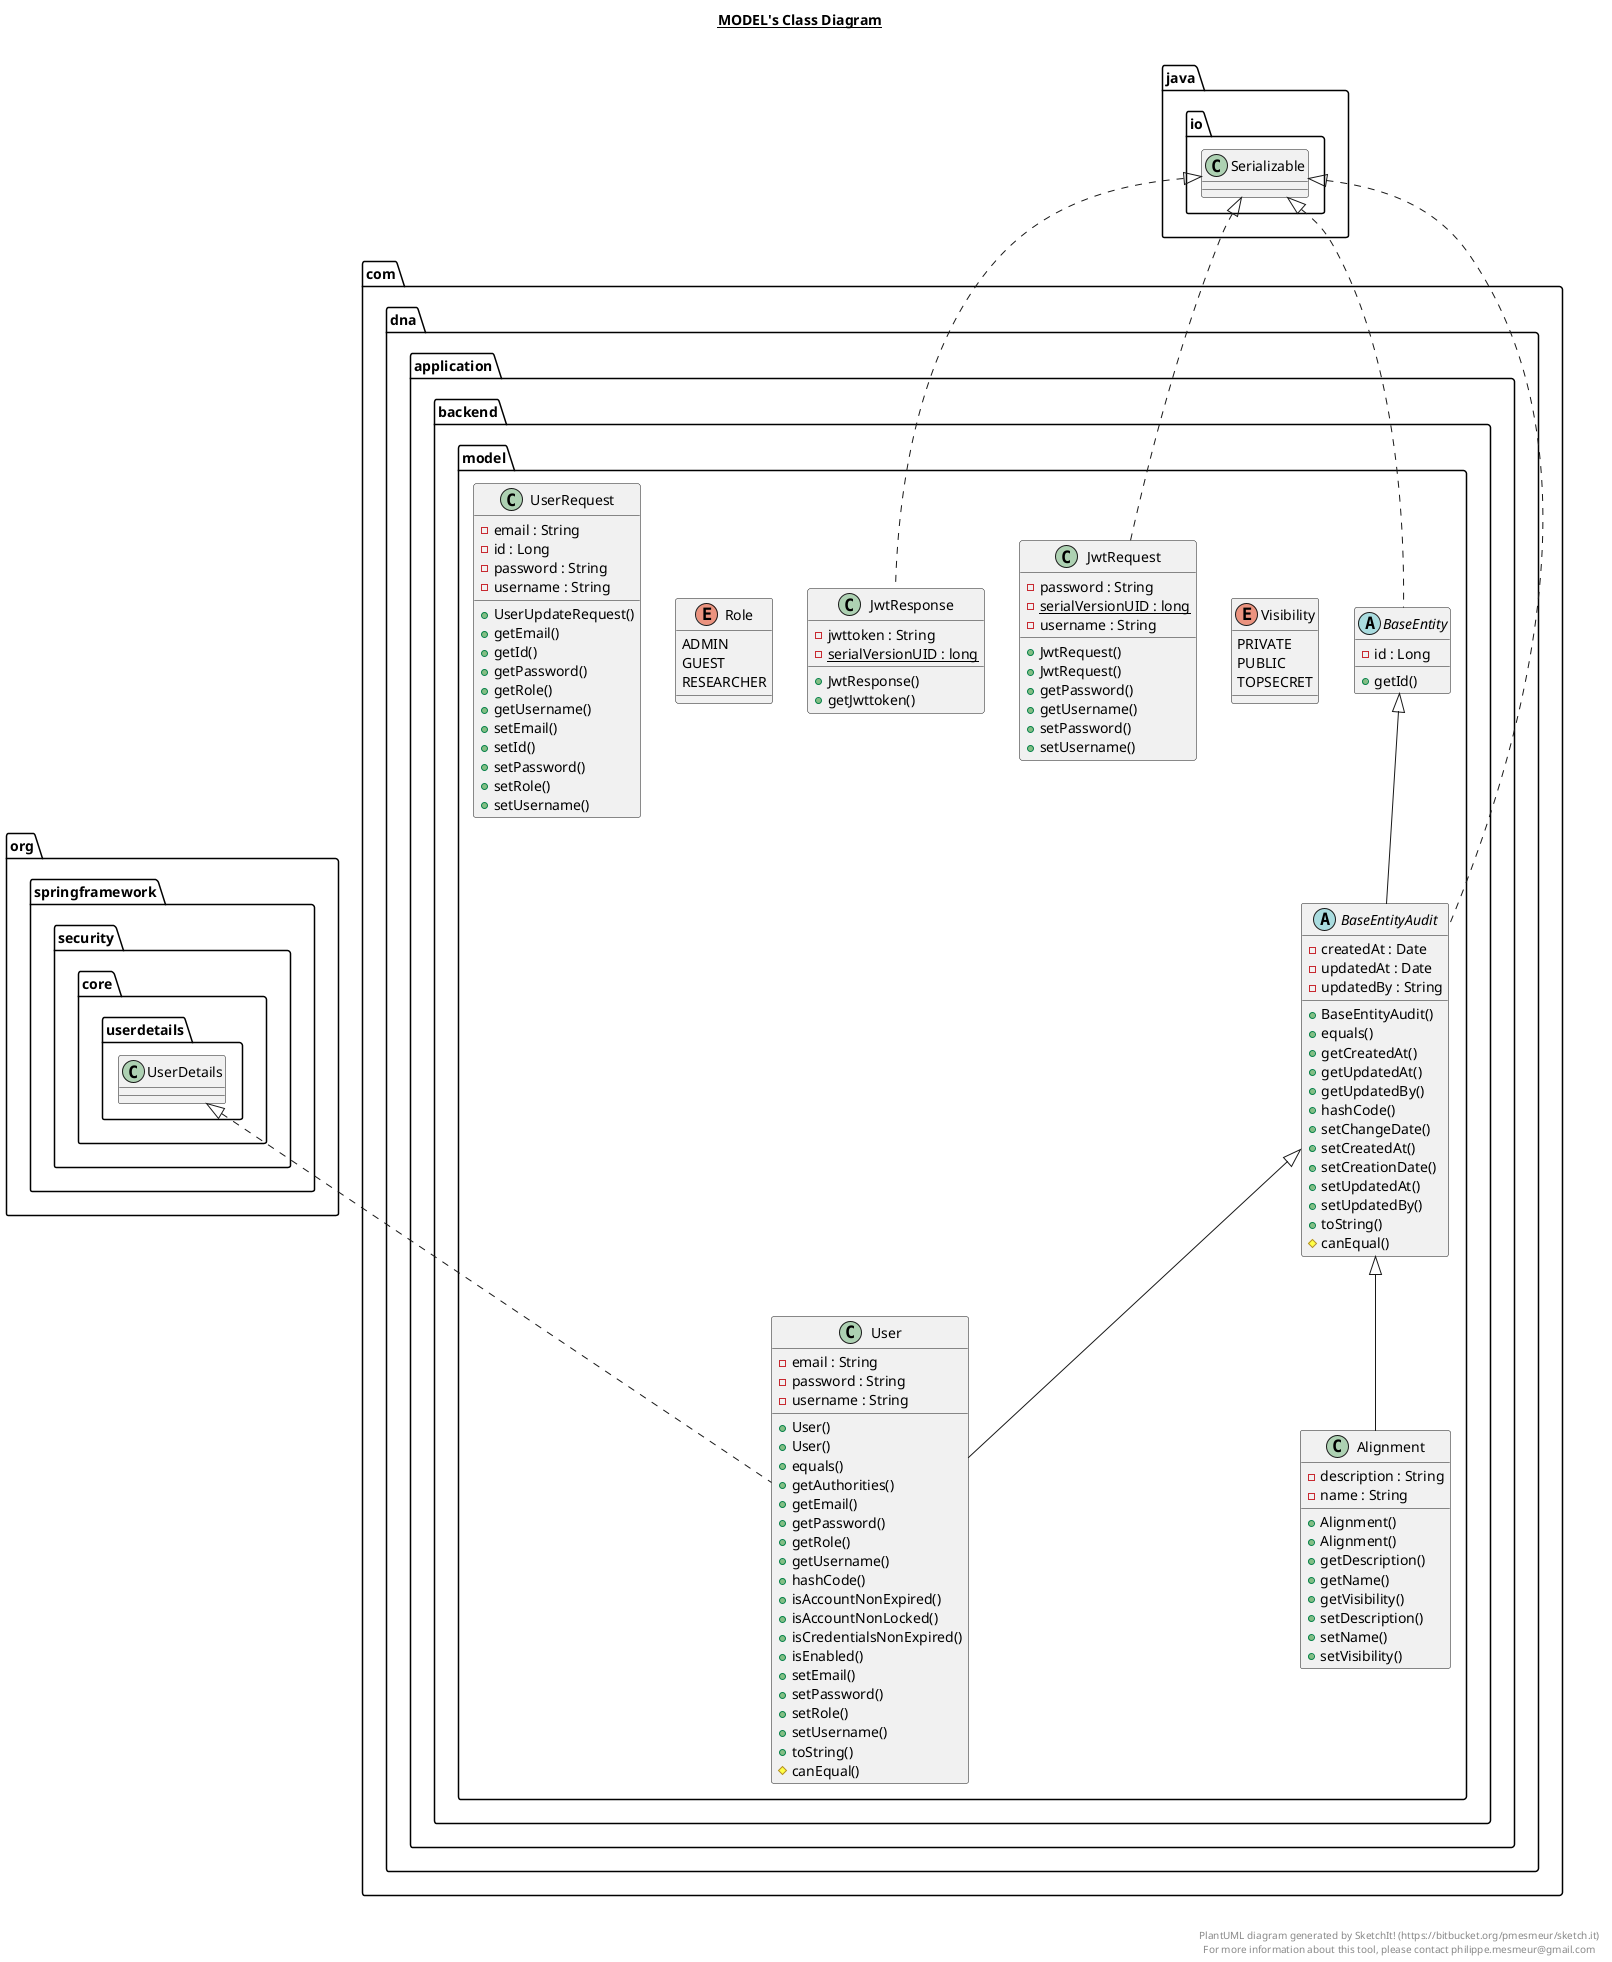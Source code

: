 @startuml

title __MODEL's Class Diagram__\n

  namespace com.dna.application.backend {
    namespace model {
      class com.dna.application.backend.model.Alignment {
          - description : String
          - name : String
          + Alignment()
          + Alignment()
          + getDescription()
          + getName()
          + getVisibility()
          + setDescription()
          + setName()
          + setVisibility()
      }
    }
  }
  

  namespace com.dna.application.backend {
    namespace model {
      enum Visibility {
        PRIVATE
        PUBLIC
        TOPSECRET
      }
    }
  }
  

  namespace com.dna.application.backend {
    namespace model {
      abstract class com.dna.application.backend.model.BaseEntity {
          - id : Long
          + getId()
      }
    }
  }
  

  namespace com.dna.application.backend {
    namespace model {
      abstract class com.dna.application.backend.model.BaseEntityAudit {
          - createdAt : Date
          - updatedAt : Date
          - updatedBy : String
          + BaseEntityAudit()
          + equals()
          + getCreatedAt()
          + getUpdatedAt()
          + getUpdatedBy()
          + hashCode()
          + setChangeDate()
          + setCreatedAt()
          + setCreationDate()
          + setUpdatedAt()
          + setUpdatedBy()
          + toString()
          # canEqual()
      }
    }
  }
  

  namespace com.dna.application.backend {
    namespace model {
      class com.dna.application.backend.model.JwtRequest {
          - password : String
          {static} - serialVersionUID : long
          - username : String
          + JwtRequest()
          + JwtRequest()
          + getPassword()
          + getUsername()
          + setPassword()
          + setUsername()
      }
    }
  }
  

  namespace com.dna.application.backend {
    namespace model {
      class com.dna.application.backend.model.JwtResponse {
          - jwttoken : String
          {static} - serialVersionUID : long
          + JwtResponse()
          + getJwttoken()
      }
    }
  }
  

  namespace com.dna.application.backend {
    namespace model {
      class com.dna.application.backend.model.User {
          - email : String
          - password : String
          - username : String
          + User()
          + User()
          + equals()
          + getAuthorities()
          + getEmail()
          + getPassword()
          + getRole()
          + getUsername()
          + hashCode()
          + isAccountNonExpired()
          + isAccountNonLocked()
          + isCredentialsNonExpired()
          + isEnabled()
          + setEmail()
          + setPassword()
          + setRole()
          + setUsername()
          + toString()
          # canEqual()
      }
    }
  }
  

  namespace com.dna.application.backend {
    namespace model {
      enum Role {
        ADMIN
        GUEST
        RESEARCHER
      }
    }
  }
  

  namespace com.dna.application.backend {
    namespace model {
      class com.dna.application.backend.model.UserRequest {
          - email : String
          - id : Long
          - password : String
          - username : String
          + UserUpdateRequest()
          + getEmail()
          + getId()
          + getPassword()
          + getRole()
          + getUsername()
          + setEmail()
          + setId()
          + setPassword()
          + setRole()
          + setUsername()
      }
    }
  }
  

  com.dna.application.backend.model.Alignment -up-|> com.dna.application.backend.model.BaseEntityAudit
  com.dna.application.backend.model.Alignment o-- com.dna.application.backend.model.Alignment.Visibility : visibility
  com.dna.application.backend.model.Alignment +-down- com.dna.application.backend.model.Alignment.Visibility
  com.dna.application.backend.model.BaseEntity .up.|> java.io.Serializable
  com.dna.application.backend.model.BaseEntityAudit .up.|> java.io.Serializable
  com.dna.application.backend.model.BaseEntityAudit -up-|> com.dna.application.backend.model.BaseEntity
  com.dna.application.backend.model.JwtRequest .up.|> java.io.Serializable
  com.dna.application.backend.model.JwtResponse .up.|> java.io.Serializable
  com.dna.application.backend.model.User .up.|> org.springframework.security.core.userdetails.UserDetails
  com.dna.application.backend.model.User -up-|> com.dna.application.backend.model.BaseEntityAudit
  com.dna.application.backend.model.User o-- com.dna.application.backend.model.User.Role : role
  com.dna.application.backend.model.User +-down- com.dna.application.backend.model.User.Role
  com.dna.application.backend.model.UserRequest o-- com.dna.application.backend.model.User.Role : role


right footer


PlantUML diagram generated by SketchIt! (https://bitbucket.org/pmesmeur/sketch.it)
For more information about this tool, please contact philippe.mesmeur@gmail.com
endfooter

@enduml

